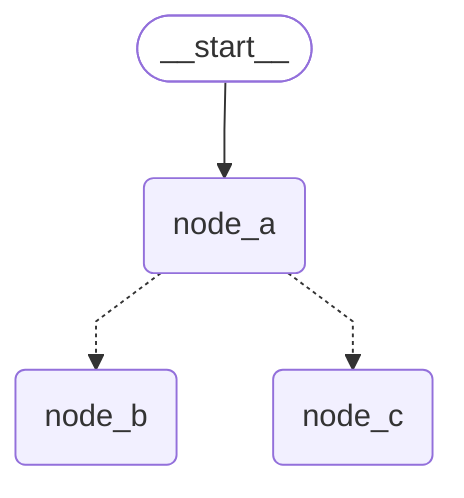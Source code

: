 ---
config:
  flowchart:
    curve: linear
---
graph TD;
	__start__([<p>__start__</p>]):::first
	node_a(node_a)
	node_b(node_b)
	node_c(node_c)
	__start__ --> node_a;
	node_a -.-> node_b;
	node_a -.-> node_c;
	classDef default fill:#f2f0ff,line-height:1.2
	classDef first fill-opacity:0
	classDef last fill:#bfb6fc